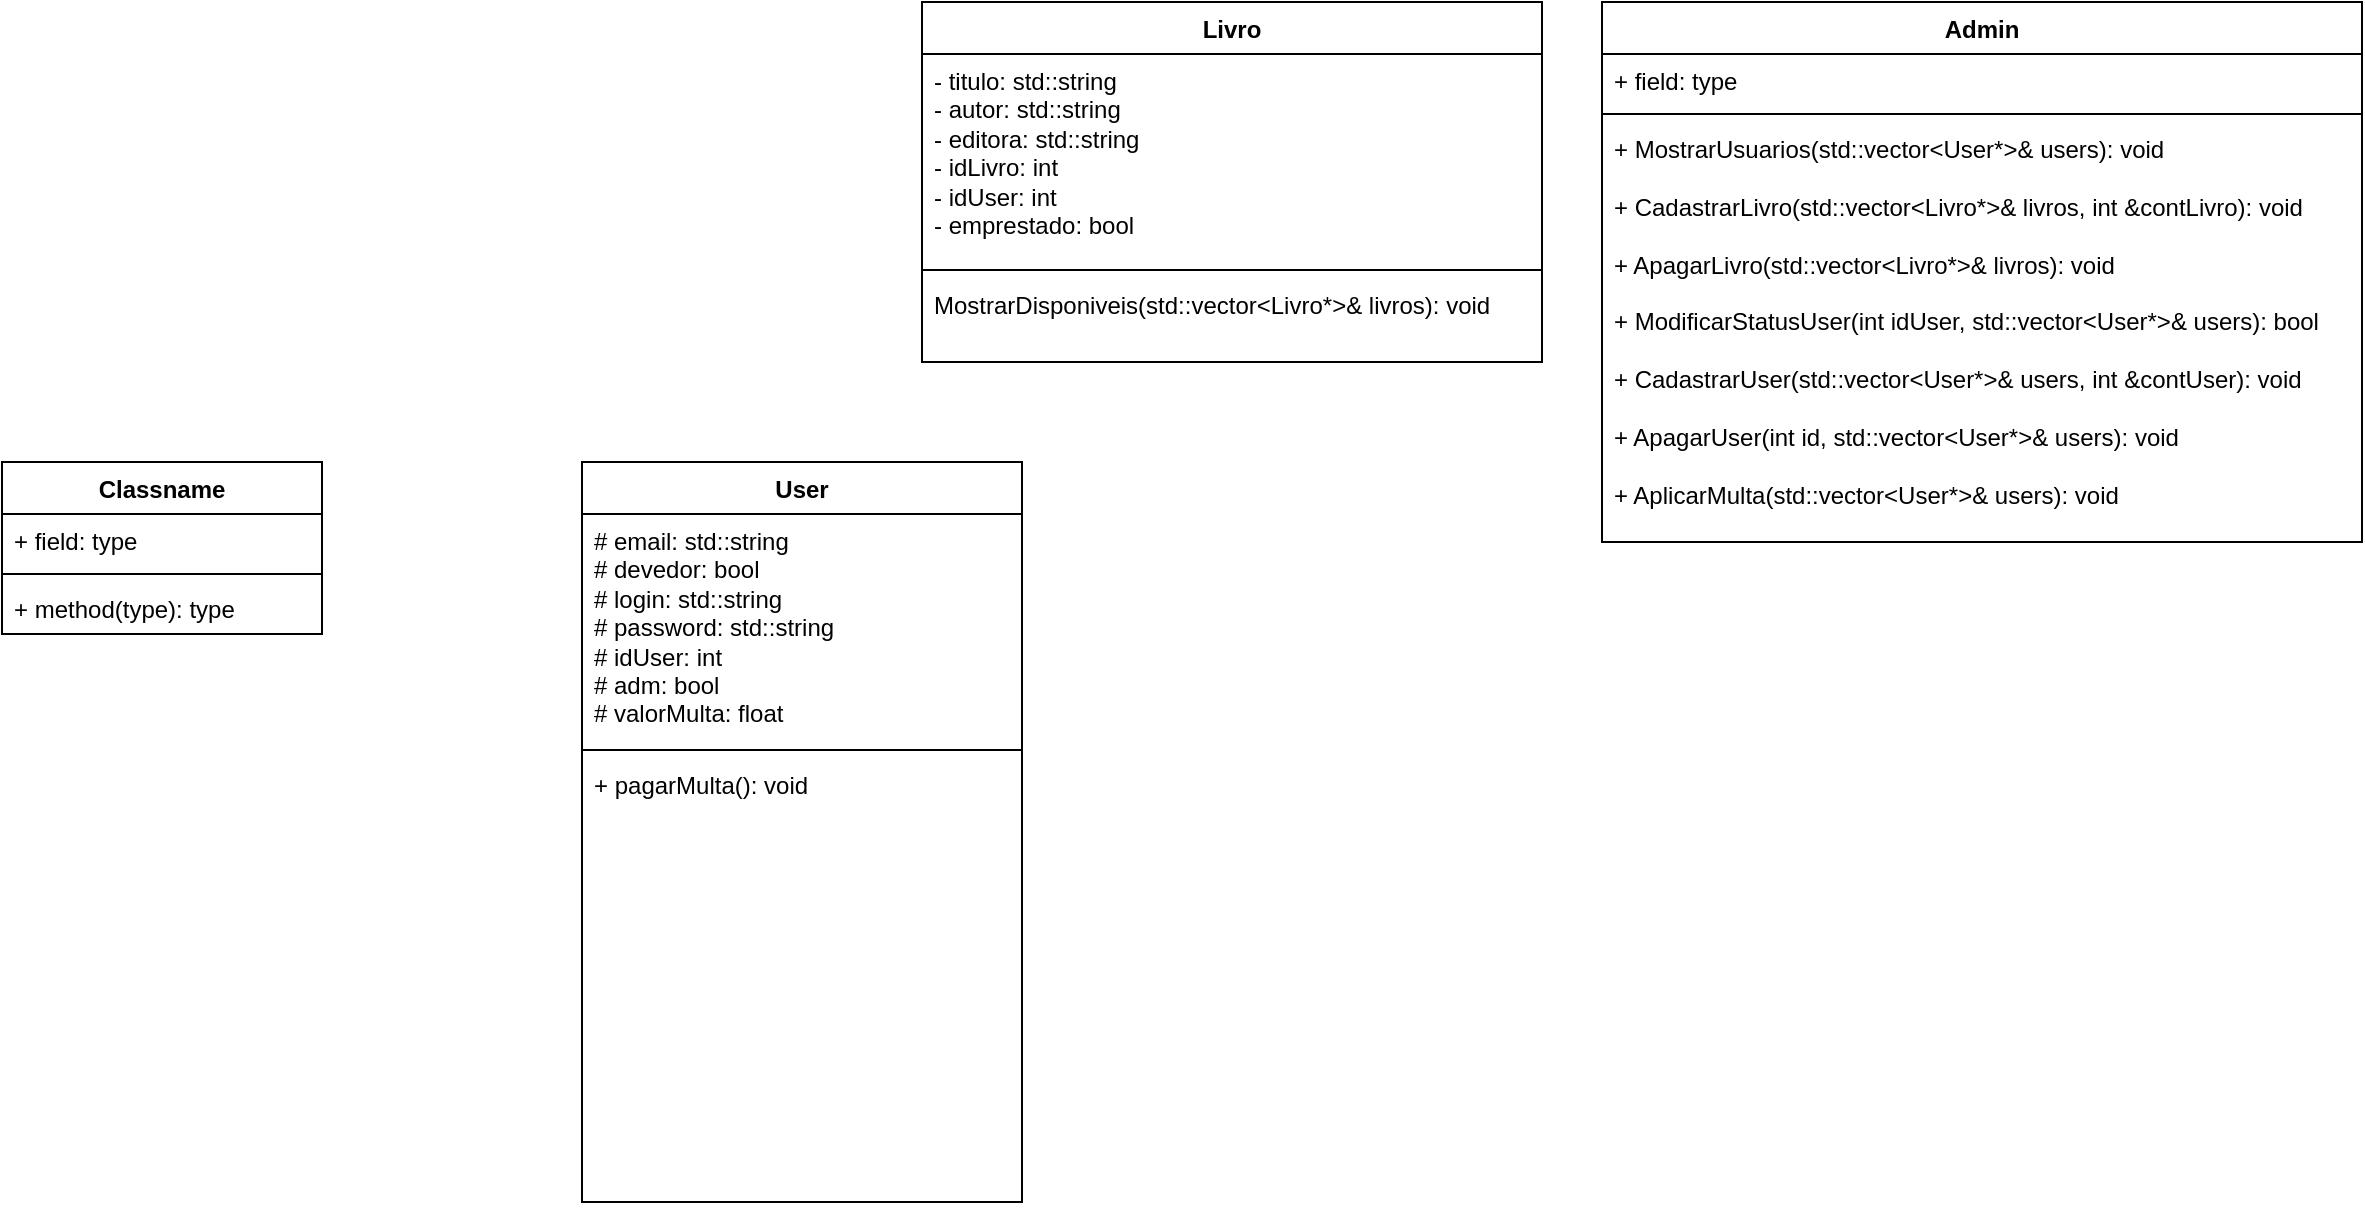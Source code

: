 <mxfile version="24.5.2" type="github">
  <diagram name="Página-1" id="rLlNUUCOqg_Sj7feS5kz">
    <mxGraphModel dx="1035" dy="541" grid="1" gridSize="10" guides="1" tooltips="1" connect="1" arrows="1" fold="1" page="1" pageScale="1" pageWidth="1169" pageHeight="827" math="0" shadow="0">
      <root>
        <mxCell id="0" />
        <mxCell id="1" parent="0" />
        <mxCell id="mNO1i_Qo8OElej0-fojG-49" value="Livro" style="swimlane;fontStyle=1;align=center;verticalAlign=top;childLayout=stackLayout;horizontal=1;startSize=26;horizontalStack=0;resizeParent=1;resizeParentMax=0;resizeLast=0;collapsible=1;marginBottom=0;whiteSpace=wrap;html=1;" vertex="1" parent="1">
          <mxGeometry x="510" y="100" width="310" height="180" as="geometry" />
        </mxCell>
        <mxCell id="mNO1i_Qo8OElej0-fojG-50" value="- titulo: std::string&lt;div&gt;- autor: std::string&lt;/div&gt;&lt;div&gt;- editora: std::string&lt;/div&gt;&lt;div&gt;- idLivro: int&lt;/div&gt;&lt;div&gt;- idUser: int&lt;/div&gt;&lt;div&gt;- emprestado: bool&lt;/div&gt;" style="text;strokeColor=none;fillColor=none;align=left;verticalAlign=top;spacingLeft=4;spacingRight=4;overflow=hidden;rotatable=0;points=[[0,0.5],[1,0.5]];portConstraint=eastwest;whiteSpace=wrap;html=1;" vertex="1" parent="mNO1i_Qo8OElej0-fojG-49">
          <mxGeometry y="26" width="310" height="104" as="geometry" />
        </mxCell>
        <mxCell id="mNO1i_Qo8OElej0-fojG-51" value="" style="line;strokeWidth=1;fillColor=none;align=left;verticalAlign=middle;spacingTop=-1;spacingLeft=3;spacingRight=3;rotatable=0;labelPosition=right;points=[];portConstraint=eastwest;strokeColor=inherit;" vertex="1" parent="mNO1i_Qo8OElej0-fojG-49">
          <mxGeometry y="130" width="310" height="8" as="geometry" />
        </mxCell>
        <mxCell id="mNO1i_Qo8OElej0-fojG-52" value="MostrarDisponiveis(std::vector&amp;lt;Livro*&amp;gt;&amp;amp; livros): void" style="text;strokeColor=none;fillColor=none;align=left;verticalAlign=top;spacingLeft=4;spacingRight=4;overflow=hidden;rotatable=0;points=[[0,0.5],[1,0.5]];portConstraint=eastwest;whiteSpace=wrap;html=1;" vertex="1" parent="mNO1i_Qo8OElej0-fojG-49">
          <mxGeometry y="138" width="310" height="42" as="geometry" />
        </mxCell>
        <mxCell id="mNO1i_Qo8OElej0-fojG-56" value="Classname" style="swimlane;fontStyle=1;align=center;verticalAlign=top;childLayout=stackLayout;horizontal=1;startSize=26;horizontalStack=0;resizeParent=1;resizeParentMax=0;resizeLast=0;collapsible=1;marginBottom=0;whiteSpace=wrap;html=1;" vertex="1" parent="1">
          <mxGeometry x="50" y="330" width="160" height="86" as="geometry" />
        </mxCell>
        <mxCell id="mNO1i_Qo8OElej0-fojG-57" value="+ field: type" style="text;strokeColor=none;fillColor=none;align=left;verticalAlign=top;spacingLeft=4;spacingRight=4;overflow=hidden;rotatable=0;points=[[0,0.5],[1,0.5]];portConstraint=eastwest;whiteSpace=wrap;html=1;" vertex="1" parent="mNO1i_Qo8OElej0-fojG-56">
          <mxGeometry y="26" width="160" height="26" as="geometry" />
        </mxCell>
        <mxCell id="mNO1i_Qo8OElej0-fojG-58" value="" style="line;strokeWidth=1;fillColor=none;align=left;verticalAlign=middle;spacingTop=-1;spacingLeft=3;spacingRight=3;rotatable=0;labelPosition=right;points=[];portConstraint=eastwest;strokeColor=inherit;" vertex="1" parent="mNO1i_Qo8OElej0-fojG-56">
          <mxGeometry y="52" width="160" height="8" as="geometry" />
        </mxCell>
        <mxCell id="mNO1i_Qo8OElej0-fojG-59" value="+ method(type): type" style="text;strokeColor=none;fillColor=none;align=left;verticalAlign=top;spacingLeft=4;spacingRight=4;overflow=hidden;rotatable=0;points=[[0,0.5],[1,0.5]];portConstraint=eastwest;whiteSpace=wrap;html=1;" vertex="1" parent="mNO1i_Qo8OElej0-fojG-56">
          <mxGeometry y="60" width="160" height="26" as="geometry" />
        </mxCell>
        <mxCell id="mNO1i_Qo8OElej0-fojG-60" value="Admin" style="swimlane;fontStyle=1;align=center;verticalAlign=top;childLayout=stackLayout;horizontal=1;startSize=26;horizontalStack=0;resizeParent=1;resizeParentMax=0;resizeLast=0;collapsible=1;marginBottom=0;whiteSpace=wrap;html=1;" vertex="1" parent="1">
          <mxGeometry x="850" y="100" width="380" height="270" as="geometry" />
        </mxCell>
        <mxCell id="mNO1i_Qo8OElej0-fojG-61" value="+ field: type" style="text;strokeColor=none;fillColor=none;align=left;verticalAlign=top;spacingLeft=4;spacingRight=4;overflow=hidden;rotatable=0;points=[[0,0.5],[1,0.5]];portConstraint=eastwest;whiteSpace=wrap;html=1;" vertex="1" parent="mNO1i_Qo8OElej0-fojG-60">
          <mxGeometry y="26" width="380" height="26" as="geometry" />
        </mxCell>
        <mxCell id="mNO1i_Qo8OElej0-fojG-62" value="" style="line;strokeWidth=1;fillColor=none;align=left;verticalAlign=middle;spacingTop=-1;spacingLeft=3;spacingRight=3;rotatable=0;labelPosition=right;points=[];portConstraint=eastwest;strokeColor=inherit;" vertex="1" parent="mNO1i_Qo8OElej0-fojG-60">
          <mxGeometry y="52" width="380" height="8" as="geometry" />
        </mxCell>
        <mxCell id="mNO1i_Qo8OElej0-fojG-63" value="&lt;div&gt;+ MostrarUsuarios(std::vector&amp;lt;User*&amp;gt;&amp;amp; users): void&lt;/div&gt;&lt;div&gt;&lt;br&gt;&lt;/div&gt;&lt;div&gt;+ CadastrarLivro(std::vector&amp;lt;Livro*&amp;gt;&amp;amp; livros, int &amp;amp;contLivro): void&lt;/div&gt;&lt;div&gt;&lt;br&gt;&lt;/div&gt;&lt;div&gt;+ ApagarLivro(std::vector&amp;lt;Livro*&amp;gt;&amp;amp; livros): void&lt;/div&gt;&lt;div&gt;&lt;br&gt;&lt;/div&gt;&lt;div&gt;+ ModificarStatusUser(int idUser, std::vector&amp;lt;User*&amp;gt;&amp;amp; users): bool&lt;/div&gt;&lt;div&gt;&lt;br&gt;&lt;/div&gt;&lt;div&gt;+ CadastrarUser(std::vector&amp;lt;User*&amp;gt;&amp;amp; users, int &amp;amp;contUser): void&lt;/div&gt;&lt;div&gt;&lt;br&gt;&lt;/div&gt;&lt;div&gt;+ ApagarUser(int id, std::vector&amp;lt;User*&amp;gt;&amp;amp; users): void&lt;/div&gt;&lt;div&gt;&lt;br&gt;&lt;/div&gt;&lt;div&gt;+ AplicarMulta(std::vector&amp;lt;User*&amp;gt;&amp;amp; users): void&lt;/div&gt;" style="text;strokeColor=none;fillColor=none;align=left;verticalAlign=top;spacingLeft=4;spacingRight=4;overflow=hidden;rotatable=0;points=[[0,0.5],[1,0.5]];portConstraint=eastwest;whiteSpace=wrap;html=1;" vertex="1" parent="mNO1i_Qo8OElej0-fojG-60">
          <mxGeometry y="60" width="380" height="210" as="geometry" />
        </mxCell>
        <mxCell id="mNO1i_Qo8OElej0-fojG-64" value="User" style="swimlane;fontStyle=1;align=center;verticalAlign=top;childLayout=stackLayout;horizontal=1;startSize=26;horizontalStack=0;resizeParent=1;resizeParentMax=0;resizeLast=0;collapsible=1;marginBottom=0;whiteSpace=wrap;html=1;" vertex="1" parent="1">
          <mxGeometry x="340" y="330" width="220" height="370" as="geometry" />
        </mxCell>
        <mxCell id="mNO1i_Qo8OElej0-fojG-65" value="# email: std::string&lt;div&gt;# devedor: bool&lt;/div&gt;&lt;div&gt;# login: std::string&lt;/div&gt;&lt;div&gt;# password: std::string&lt;/div&gt;&lt;div&gt;# idUser: int&lt;/div&gt;&lt;div&gt;# adm: bool&lt;/div&gt;&lt;div&gt;# valorMulta: float&lt;/div&gt;" style="text;strokeColor=none;fillColor=none;align=left;verticalAlign=top;spacingLeft=4;spacingRight=4;overflow=hidden;rotatable=0;points=[[0,0.5],[1,0.5]];portConstraint=eastwest;whiteSpace=wrap;html=1;" vertex="1" parent="mNO1i_Qo8OElej0-fojG-64">
          <mxGeometry y="26" width="220" height="114" as="geometry" />
        </mxCell>
        <mxCell id="mNO1i_Qo8OElej0-fojG-66" value="" style="line;strokeWidth=1;fillColor=none;align=left;verticalAlign=middle;spacingTop=-1;spacingLeft=3;spacingRight=3;rotatable=0;labelPosition=right;points=[];portConstraint=eastwest;strokeColor=inherit;" vertex="1" parent="mNO1i_Qo8OElej0-fojG-64">
          <mxGeometry y="140" width="220" height="8" as="geometry" />
        </mxCell>
        <mxCell id="mNO1i_Qo8OElej0-fojG-67" value="+ pagarMulta(): void" style="text;strokeColor=none;fillColor=none;align=left;verticalAlign=top;spacingLeft=4;spacingRight=4;overflow=hidden;rotatable=0;points=[[0,0.5],[1,0.5]];portConstraint=eastwest;whiteSpace=wrap;html=1;" vertex="1" parent="mNO1i_Qo8OElej0-fojG-64">
          <mxGeometry y="148" width="220" height="222" as="geometry" />
        </mxCell>
      </root>
    </mxGraphModel>
  </diagram>
</mxfile>
